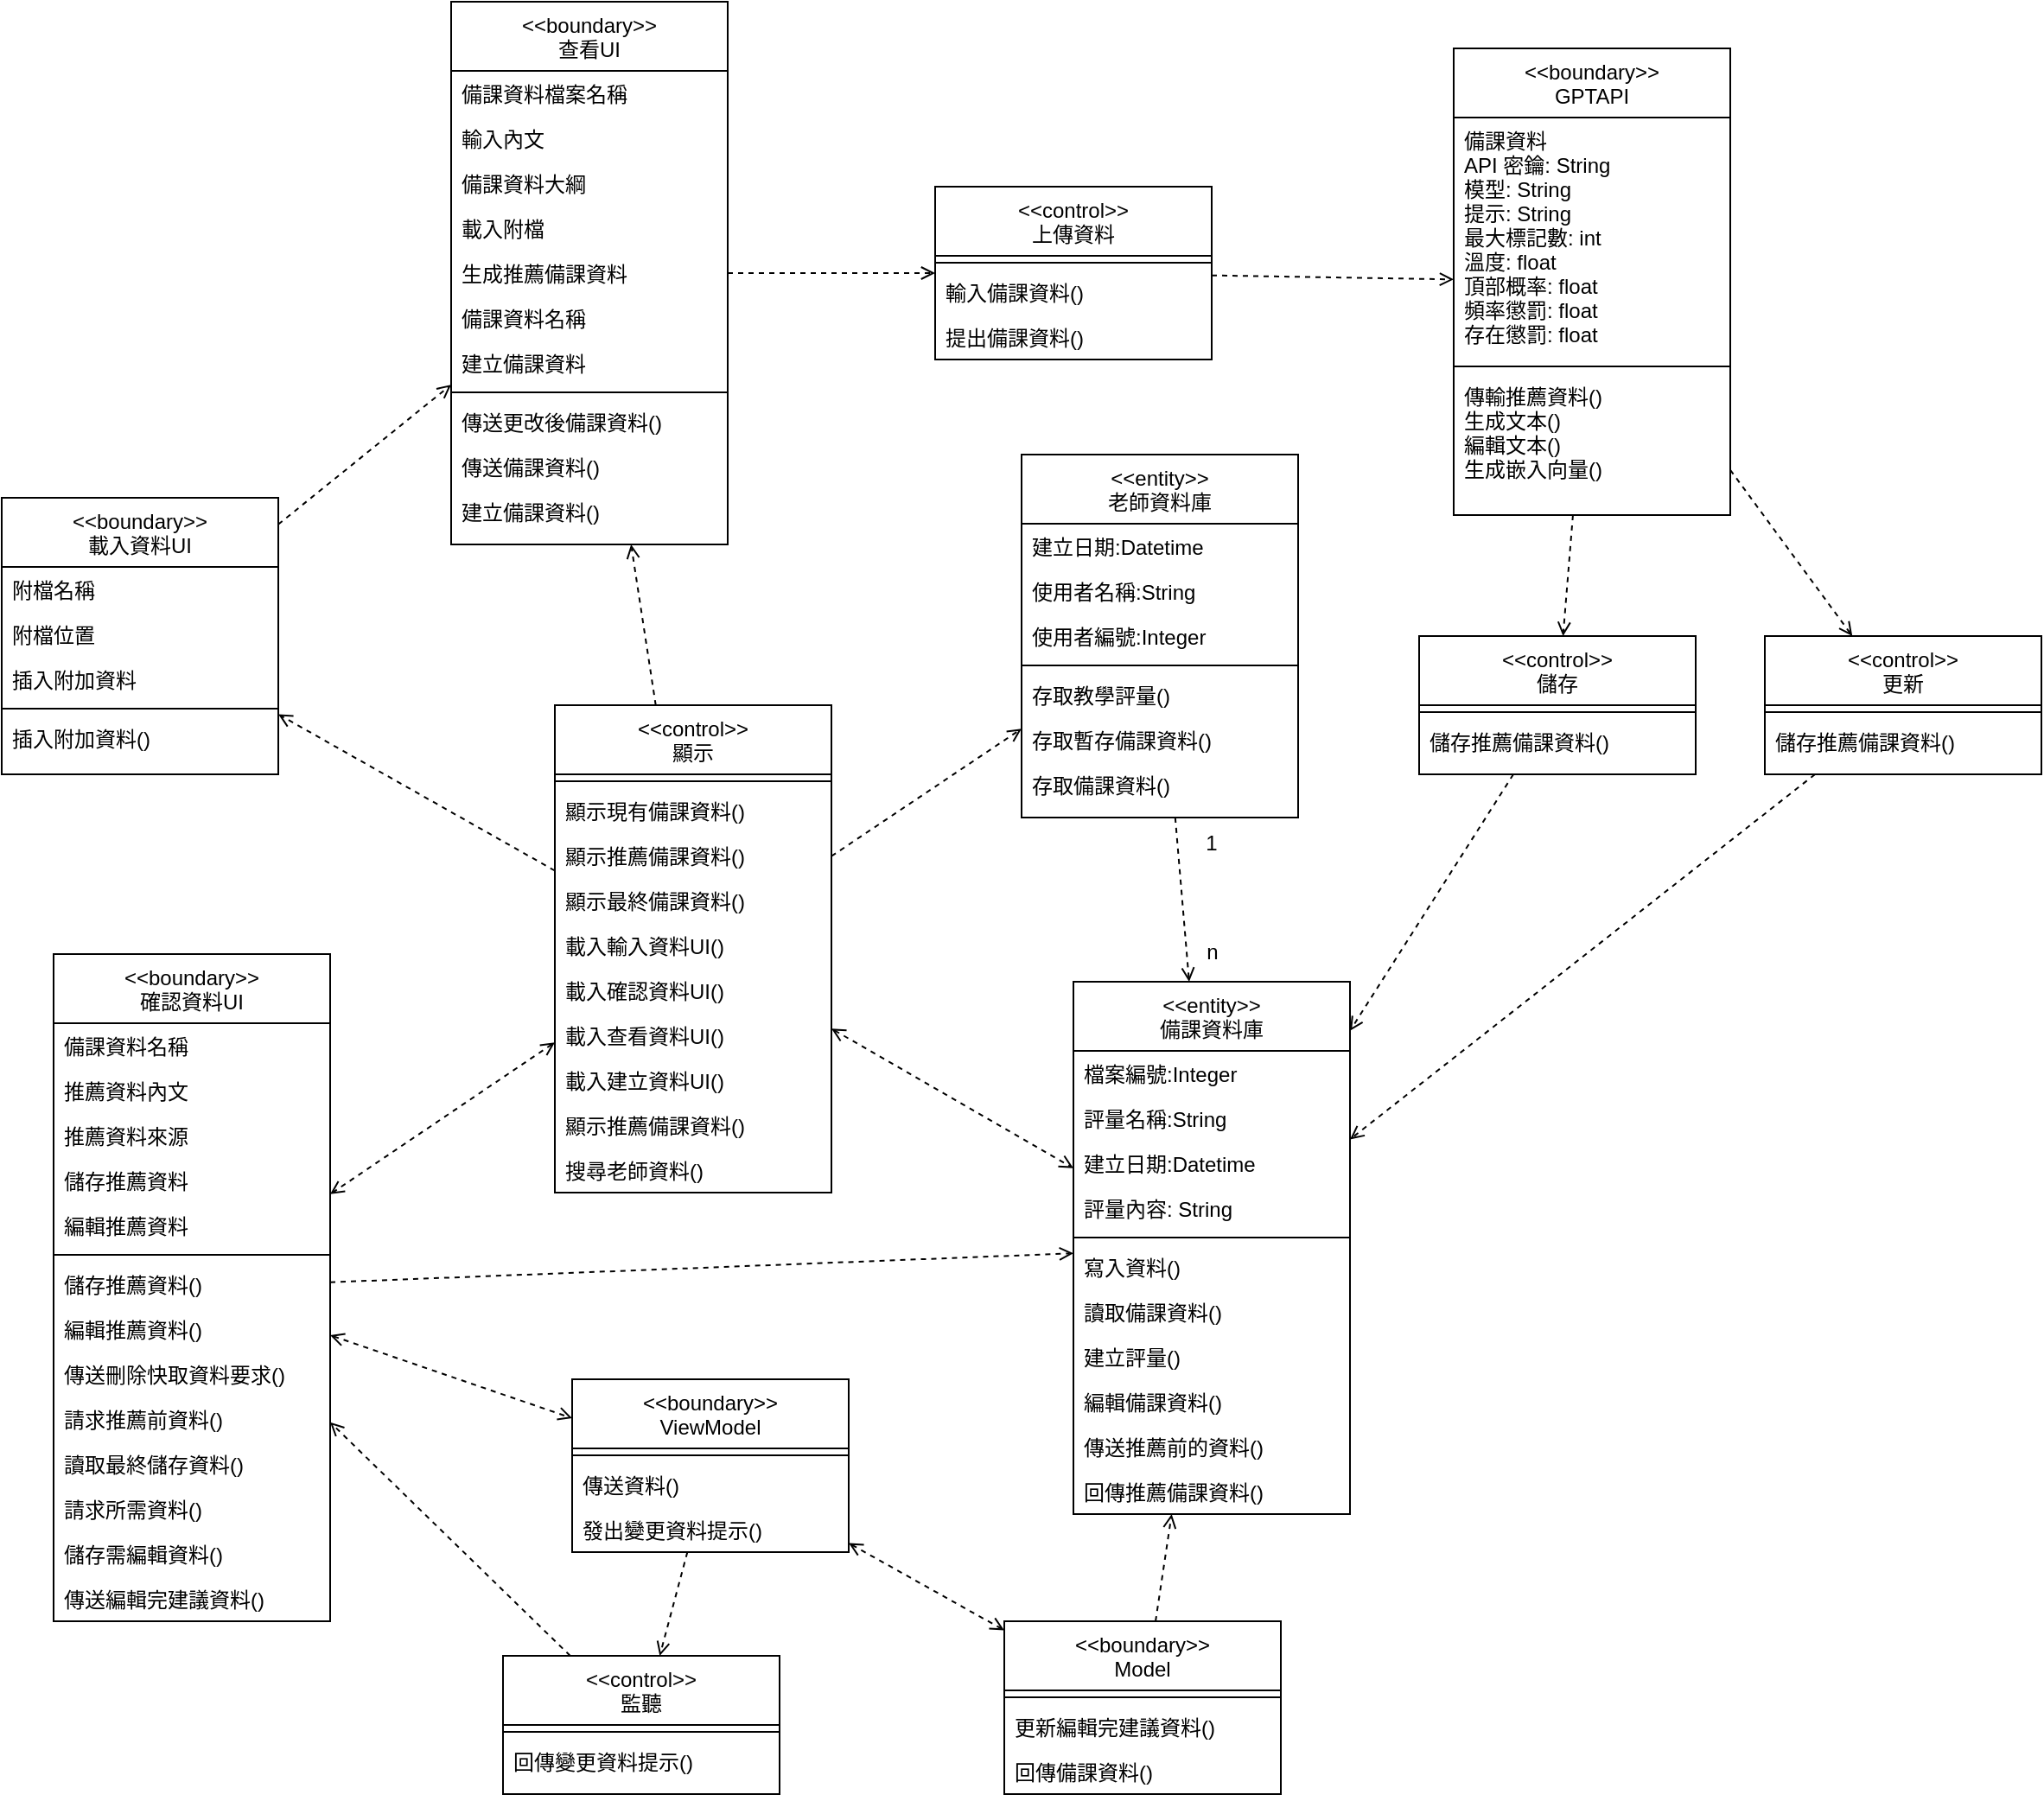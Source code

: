 <mxfile version="26.0.4">
  <diagram id="C5RBs43oDa-KdzZeNtuy" name="Page-1">
    <mxGraphModel dx="662" dy="372" grid="1" gridSize="10" guides="1" tooltips="1" connect="1" arrows="1" fold="1" page="1" pageScale="1" pageWidth="2000" pageHeight="2000" math="0" shadow="0">
      <root>
        <mxCell id="WIyWlLk6GJQsqaUBKTNV-0" />
        <mxCell id="WIyWlLk6GJQsqaUBKTNV-1" parent="WIyWlLk6GJQsqaUBKTNV-0" />
        <mxCell id="171" style="edgeStyle=none;html=1;dashed=1;endArrow=open;endFill=0;" parent="WIyWlLk6GJQsqaUBKTNV-1" source="ybDPWDcmM2NUyqlbh23f-157" target="ybDPWDcmM2NUyqlbh23f-164" edge="1">
          <mxGeometry relative="1" as="geometry" />
        </mxCell>
        <object label="&lt;&lt;boundary&gt;&gt;&#xa;載入資料UI" placeholders="1" id="ybDPWDcmM2NUyqlbh23f-157">
          <mxCell style="swimlane;fontStyle=0;align=center;verticalAlign=top;childLayout=stackLayout;horizontal=1;startSize=40;horizontalStack=0;resizeParent=1;resizeLast=0;collapsible=1;marginBottom=0;rounded=0;shadow=0;strokeWidth=1;" parent="WIyWlLk6GJQsqaUBKTNV-1" vertex="1">
            <mxGeometry x="250" y="430" width="160" height="160" as="geometry">
              <mxRectangle x="1260" y="310" width="160" height="26" as="alternateBounds" />
            </mxGeometry>
          </mxCell>
        </object>
        <mxCell id="ybDPWDcmM2NUyqlbh23f-158" value="附檔名稱" style="text;align=left;verticalAlign=top;spacingLeft=4;spacingRight=4;overflow=hidden;rotatable=0;points=[[0,0.5],[1,0.5]];portConstraint=eastwest;rounded=0;shadow=0;html=0;" parent="ybDPWDcmM2NUyqlbh23f-157" vertex="1">
          <mxGeometry y="40" width="160" height="26" as="geometry" />
        </mxCell>
        <mxCell id="ybDPWDcmM2NUyqlbh23f-159" value="附檔位置" style="text;align=left;verticalAlign=top;spacingLeft=4;spacingRight=4;overflow=hidden;rotatable=0;points=[[0,0.5],[1,0.5]];portConstraint=eastwest;" parent="ybDPWDcmM2NUyqlbh23f-157" vertex="1">
          <mxGeometry y="66" width="160" height="26" as="geometry" />
        </mxCell>
        <mxCell id="ybDPWDcmM2NUyqlbh23f-160" value="插入附加資料" style="text;align=left;verticalAlign=top;spacingLeft=4;spacingRight=4;overflow=hidden;rotatable=0;points=[[0,0.5],[1,0.5]];portConstraint=eastwest;rounded=0;shadow=0;html=0;" parent="ybDPWDcmM2NUyqlbh23f-157" vertex="1">
          <mxGeometry y="92" width="160" height="26" as="geometry" />
        </mxCell>
        <mxCell id="ybDPWDcmM2NUyqlbh23f-162" value="" style="line;html=1;strokeWidth=1;align=left;verticalAlign=middle;spacingTop=-1;spacingLeft=3;spacingRight=3;rotatable=0;labelPosition=right;points=[];portConstraint=eastwest;" parent="ybDPWDcmM2NUyqlbh23f-157" vertex="1">
          <mxGeometry y="118" width="160" height="8" as="geometry" />
        </mxCell>
        <mxCell id="ybDPWDcmM2NUyqlbh23f-163" value="插入附加資料()" style="text;align=left;verticalAlign=top;spacingLeft=4;spacingRight=4;overflow=hidden;rotatable=0;points=[[0,0.5],[1,0.5]];portConstraint=eastwest;" parent="ybDPWDcmM2NUyqlbh23f-157" vertex="1">
          <mxGeometry y="126" width="160" height="26" as="geometry" />
        </mxCell>
        <mxCell id="172" style="edgeStyle=none;html=1;dashed=1;endArrow=open;endFill=0;startArrow=none;startFill=0;" parent="WIyWlLk6GJQsqaUBKTNV-1" source="ybDPWDcmM2NUyqlbh23f-164" target="ybDPWDcmM2NUyqlbh23f-192" edge="1">
          <mxGeometry relative="1" as="geometry" />
        </mxCell>
        <object label="&lt;&lt;boundary&gt;&gt;&#xa;查看UI" placeholders="1" id="ybDPWDcmM2NUyqlbh23f-164">
          <mxCell style="swimlane;fontStyle=0;align=center;verticalAlign=top;childLayout=stackLayout;horizontal=1;startSize=40;horizontalStack=0;resizeParent=1;resizeLast=0;collapsible=1;marginBottom=0;rounded=0;shadow=0;strokeWidth=1;" parent="WIyWlLk6GJQsqaUBKTNV-1" vertex="1">
            <mxGeometry x="510" y="143" width="160" height="314" as="geometry">
              <mxRectangle x="1260" y="310" width="160" height="26" as="alternateBounds" />
            </mxGeometry>
          </mxCell>
        </object>
        <mxCell id="ybDPWDcmM2NUyqlbh23f-165" value="備課資料檔案名稱" style="text;align=left;verticalAlign=top;spacingLeft=4;spacingRight=4;overflow=hidden;rotatable=0;points=[[0,0.5],[1,0.5]];portConstraint=eastwest;rounded=0;shadow=0;html=0;" parent="ybDPWDcmM2NUyqlbh23f-164" vertex="1">
          <mxGeometry y="40" width="160" height="26" as="geometry" />
        </mxCell>
        <mxCell id="ybDPWDcmM2NUyqlbh23f-166" value="輸入內文" style="text;align=left;verticalAlign=top;spacingLeft=4;spacingRight=4;overflow=hidden;rotatable=0;points=[[0,0.5],[1,0.5]];portConstraint=eastwest;" parent="ybDPWDcmM2NUyqlbh23f-164" vertex="1">
          <mxGeometry y="66" width="160" height="26" as="geometry" />
        </mxCell>
        <mxCell id="ybDPWDcmM2NUyqlbh23f-145" value="備課資料大綱 " style="text;align=left;verticalAlign=top;spacingLeft=4;spacingRight=4;overflow=hidden;rotatable=0;points=[[0,0.5],[1,0.5]];portConstraint=eastwest;" parent="ybDPWDcmM2NUyqlbh23f-164" vertex="1">
          <mxGeometry y="92" width="160" height="26" as="geometry" />
        </mxCell>
        <mxCell id="ybDPWDcmM2NUyqlbh23f-167" value="載入附檔" style="text;align=left;verticalAlign=top;spacingLeft=4;spacingRight=4;overflow=hidden;rotatable=0;points=[[0,0.5],[1,0.5]];portConstraint=eastwest;rounded=0;shadow=0;html=0;" parent="ybDPWDcmM2NUyqlbh23f-164" vertex="1">
          <mxGeometry y="118" width="160" height="26" as="geometry" />
        </mxCell>
        <mxCell id="ybDPWDcmM2NUyqlbh23f-168" value="生成推薦備課資料" style="text;align=left;verticalAlign=top;spacingLeft=4;spacingRight=4;overflow=hidden;rotatable=0;points=[[0,0.5],[1,0.5]];portConstraint=eastwest;rounded=0;shadow=0;html=0;" parent="ybDPWDcmM2NUyqlbh23f-164" vertex="1">
          <mxGeometry y="144" width="160" height="26" as="geometry" />
        </mxCell>
        <mxCell id="ybDPWDcmM2NUyqlbh23f-144" value="備課資料名稱" style="text;align=left;verticalAlign=top;spacingLeft=4;spacingRight=4;overflow=hidden;rotatable=1;points=[[0,0.5],[1,0.5]];portConstraint=eastwest;rounded=0;shadow=0;html=0;movable=1;resizable=1;deletable=1;editable=1;locked=0;connectable=1;" parent="ybDPWDcmM2NUyqlbh23f-164" vertex="1">
          <mxGeometry y="170" width="160" height="26" as="geometry" />
        </mxCell>
        <mxCell id="ybDPWDcmM2NUyqlbh23f-146" value="建立備課資料" style="text;align=left;verticalAlign=top;spacingLeft=4;spacingRight=4;overflow=hidden;rotatable=0;points=[[0,0.5],[1,0.5]];portConstraint=eastwest;rounded=0;shadow=0;html=0;" parent="ybDPWDcmM2NUyqlbh23f-164" vertex="1">
          <mxGeometry y="196" width="160" height="26" as="geometry" />
        </mxCell>
        <mxCell id="ybDPWDcmM2NUyqlbh23f-169" value="" style="line;html=1;strokeWidth=1;align=left;verticalAlign=middle;spacingTop=-1;spacingLeft=3;spacingRight=3;rotatable=0;labelPosition=right;points=[];portConstraint=eastwest;" parent="ybDPWDcmM2NUyqlbh23f-164" vertex="1">
          <mxGeometry y="222" width="160" height="8" as="geometry" />
        </mxCell>
        <mxCell id="175" value="傳送更改後備課資料()" style="text;align=left;verticalAlign=top;spacingLeft=4;spacingRight=4;overflow=hidden;rotatable=0;points=[[0,0.5],[1,0.5]];portConstraint=eastwest;" parent="ybDPWDcmM2NUyqlbh23f-164" vertex="1">
          <mxGeometry y="230" width="160" height="26" as="geometry" />
        </mxCell>
        <mxCell id="ybDPWDcmM2NUyqlbh23f-170" value="傳送備課資料()" style="text;align=left;verticalAlign=top;spacingLeft=4;spacingRight=4;overflow=hidden;rotatable=0;points=[[0,0.5],[1,0.5]];portConstraint=eastwest;" parent="ybDPWDcmM2NUyqlbh23f-164" vertex="1">
          <mxGeometry y="256" width="160" height="26" as="geometry" />
        </mxCell>
        <mxCell id="ybDPWDcmM2NUyqlbh23f-149" value="建立備課資料()" style="text;align=left;verticalAlign=top;spacingLeft=4;spacingRight=4;overflow=hidden;rotatable=0;points=[[0,0.5],[1,0.5]];portConstraint=eastwest;" parent="ybDPWDcmM2NUyqlbh23f-164" vertex="1">
          <mxGeometry y="282" width="160" height="26" as="geometry" />
        </mxCell>
        <mxCell id="182" style="edgeStyle=none;html=1;dashed=1;fontColor=#FFFFFF;endArrow=open;endFill=0;" parent="WIyWlLk6GJQsqaUBKTNV-1" source="ybDPWDcmM2NUyqlbh23f-171" target="ybDPWDcmM2NUyqlbh23f-213" edge="1">
          <mxGeometry relative="1" as="geometry" />
        </mxCell>
        <mxCell id="216" style="edgeStyle=none;html=1;dashed=1;startArrow=open;startFill=0;endArrow=open;endFill=0;" parent="WIyWlLk6GJQsqaUBKTNV-1" source="ybDPWDcmM2NUyqlbh23f-171" target="187" edge="1">
          <mxGeometry relative="1" as="geometry" />
        </mxCell>
        <object label="&lt;&lt;boundary&gt;&gt;&#xa;確認資料UI" placeholders="1" id="ybDPWDcmM2NUyqlbh23f-171">
          <mxCell style="swimlane;fontStyle=0;align=center;verticalAlign=top;childLayout=stackLayout;horizontal=1;startSize=40;horizontalStack=0;resizeParent=1;resizeLast=0;collapsible=1;marginBottom=0;rounded=0;shadow=0;strokeWidth=1;" parent="WIyWlLk6GJQsqaUBKTNV-1" vertex="1">
            <mxGeometry x="280" y="694" width="160" height="386" as="geometry">
              <mxRectangle x="1260" y="310" width="160" height="26" as="alternateBounds" />
            </mxGeometry>
          </mxCell>
        </object>
        <mxCell id="ybDPWDcmM2NUyqlbh23f-172" value="備課資料名稱" style="text;align=left;verticalAlign=top;spacingLeft=4;spacingRight=4;overflow=hidden;rotatable=0;points=[[0,0.5],[1,0.5]];portConstraint=eastwest;rounded=0;shadow=0;html=0;" parent="ybDPWDcmM2NUyqlbh23f-171" vertex="1">
          <mxGeometry y="40" width="160" height="26" as="geometry" />
        </mxCell>
        <mxCell id="ybDPWDcmM2NUyqlbh23f-173" value="推薦資料內文" style="text;align=left;verticalAlign=top;spacingLeft=4;spacingRight=4;overflow=hidden;rotatable=0;points=[[0,0.5],[1,0.5]];portConstraint=eastwest;" parent="ybDPWDcmM2NUyqlbh23f-171" vertex="1">
          <mxGeometry y="66" width="160" height="26" as="geometry" />
        </mxCell>
        <mxCell id="ybDPWDcmM2NUyqlbh23f-174" value="推薦資料來源" style="text;align=left;verticalAlign=top;spacingLeft=4;spacingRight=4;overflow=hidden;rotatable=0;points=[[0,0.5],[1,0.5]];portConstraint=eastwest;rounded=0;shadow=0;html=0;" parent="ybDPWDcmM2NUyqlbh23f-171" vertex="1">
          <mxGeometry y="92" width="160" height="26" as="geometry" />
        </mxCell>
        <mxCell id="ybDPWDcmM2NUyqlbh23f-175" value="儲存推薦資料" style="text;align=left;verticalAlign=top;spacingLeft=4;spacingRight=4;overflow=hidden;rotatable=0;points=[[0,0.5],[1,0.5]];portConstraint=eastwest;rounded=0;shadow=0;html=0;" parent="ybDPWDcmM2NUyqlbh23f-171" vertex="1">
          <mxGeometry y="118" width="160" height="26" as="geometry" />
        </mxCell>
        <mxCell id="ybDPWDcmM2NUyqlbh23f-224" value="編輯推薦資料" style="text;align=left;verticalAlign=top;spacingLeft=4;spacingRight=4;overflow=hidden;rotatable=0;points=[[0,0.5],[1,0.5]];portConstraint=eastwest;rounded=0;shadow=0;html=0;" parent="ybDPWDcmM2NUyqlbh23f-171" vertex="1">
          <mxGeometry y="144" width="160" height="26" as="geometry" />
        </mxCell>
        <mxCell id="ybDPWDcmM2NUyqlbh23f-176" value="" style="line;html=1;strokeWidth=1;align=left;verticalAlign=middle;spacingTop=-1;spacingLeft=3;spacingRight=3;rotatable=0;labelPosition=right;points=[];portConstraint=eastwest;" parent="ybDPWDcmM2NUyqlbh23f-171" vertex="1">
          <mxGeometry y="170" width="160" height="8" as="geometry" />
        </mxCell>
        <mxCell id="ybDPWDcmM2NUyqlbh23f-177" value="儲存推薦資料()" style="text;align=left;verticalAlign=top;spacingLeft=4;spacingRight=4;overflow=hidden;rotatable=0;points=[[0,0.5],[1,0.5]];portConstraint=eastwest;" parent="ybDPWDcmM2NUyqlbh23f-171" vertex="1">
          <mxGeometry y="178" width="160" height="26" as="geometry" />
        </mxCell>
        <mxCell id="180" value="編輯推薦資料()" style="text;align=left;verticalAlign=top;spacingLeft=4;spacingRight=4;overflow=hidden;rotatable=0;points=[[0,0.5],[1,0.5]];portConstraint=eastwest;" parent="ybDPWDcmM2NUyqlbh23f-171" vertex="1">
          <mxGeometry y="204" width="160" height="26" as="geometry" />
        </mxCell>
        <mxCell id="179" value="傳送刪除快取資料要求()" style="text;align=left;verticalAlign=top;spacingLeft=4;spacingRight=4;overflow=hidden;rotatable=0;points=[[0,0.5],[1,0.5]];portConstraint=eastwest;" parent="ybDPWDcmM2NUyqlbh23f-171" vertex="1">
          <mxGeometry y="230" width="160" height="26" as="geometry" />
        </mxCell>
        <mxCell id="183" value="請求推薦前資料()" style="text;align=left;verticalAlign=top;spacingLeft=4;spacingRight=4;overflow=hidden;rotatable=0;points=[[0,0.5],[1,0.5]];portConstraint=eastwest;" parent="ybDPWDcmM2NUyqlbh23f-171" vertex="1">
          <mxGeometry y="256" width="160" height="26" as="geometry" />
        </mxCell>
        <mxCell id="186" value="讀取最終儲存資料()" style="text;align=left;verticalAlign=top;spacingLeft=4;spacingRight=4;overflow=hidden;rotatable=0;points=[[0,0.5],[1,0.5]];portConstraint=eastwest;" parent="ybDPWDcmM2NUyqlbh23f-171" vertex="1">
          <mxGeometry y="282" width="160" height="26" as="geometry" />
        </mxCell>
        <mxCell id="192" value="請求所需資料()" style="text;align=left;verticalAlign=top;spacingLeft=4;spacingRight=4;overflow=hidden;rotatable=0;points=[[0,0.5],[1,0.5]];portConstraint=eastwest;" parent="ybDPWDcmM2NUyqlbh23f-171" vertex="1">
          <mxGeometry y="308" width="160" height="26" as="geometry" />
        </mxCell>
        <mxCell id="240" value="儲存需編輯資料()" style="text;align=left;verticalAlign=top;spacingLeft=4;spacingRight=4;overflow=hidden;rotatable=0;points=[[0,0.5],[1,0.5]];portConstraint=eastwest;" parent="ybDPWDcmM2NUyqlbh23f-171" vertex="1">
          <mxGeometry y="334" width="160" height="26" as="geometry" />
        </mxCell>
        <mxCell id="244" value="傳送編輯完建議資料()" style="text;align=left;verticalAlign=top;spacingLeft=4;spacingRight=4;overflow=hidden;rotatable=0;points=[[0,0.5],[1,0.5]];portConstraint=eastwest;" parent="ybDPWDcmM2NUyqlbh23f-171" vertex="1">
          <mxGeometry y="360" width="160" height="26" as="geometry" />
        </mxCell>
        <mxCell id="231" style="edgeStyle=none;html=1;dashed=1;startArrow=none;startFill=0;endArrow=open;endFill=0;" parent="WIyWlLk6GJQsqaUBKTNV-1" source="ybDPWDcmM2NUyqlbh23f-192" target="221" edge="1">
          <mxGeometry relative="1" as="geometry" />
        </mxCell>
        <object label="&lt;&lt;control&gt;&gt;&#xa;上傳資料" placeholders="1" id="ybDPWDcmM2NUyqlbh23f-192">
          <mxCell style="swimlane;fontStyle=0;align=center;verticalAlign=top;childLayout=stackLayout;horizontal=1;startSize=40;horizontalStack=0;resizeParent=1;resizeLast=0;collapsible=1;marginBottom=0;rounded=0;shadow=0;strokeWidth=1;" parent="WIyWlLk6GJQsqaUBKTNV-1" vertex="1">
            <mxGeometry x="790" y="250" width="160" height="100" as="geometry">
              <mxRectangle x="1260" y="310" width="160" height="26" as="alternateBounds" />
            </mxGeometry>
          </mxCell>
        </object>
        <mxCell id="ybDPWDcmM2NUyqlbh23f-197" value="" style="line;html=1;strokeWidth=1;align=left;verticalAlign=middle;spacingTop=-1;spacingLeft=3;spacingRight=3;rotatable=0;labelPosition=right;points=[];portConstraint=eastwest;" parent="ybDPWDcmM2NUyqlbh23f-192" vertex="1">
          <mxGeometry y="40" width="160" height="8" as="geometry" />
        </mxCell>
        <mxCell id="ybDPWDcmM2NUyqlbh23f-198" value="輸入備課資料()" style="text;align=left;verticalAlign=top;spacingLeft=4;spacingRight=4;overflow=hidden;rotatable=0;points=[[0,0.5],[1,0.5]];portConstraint=eastwest;" parent="ybDPWDcmM2NUyqlbh23f-192" vertex="1">
          <mxGeometry y="48" width="160" height="26" as="geometry" />
        </mxCell>
        <mxCell id="230" value="提出備課資料()" style="text;align=left;verticalAlign=top;spacingLeft=4;spacingRight=4;overflow=hidden;rotatable=0;points=[[0,0.5],[1,0.5]];portConstraint=eastwest;" parent="ybDPWDcmM2NUyqlbh23f-192" vertex="1">
          <mxGeometry y="74" width="160" height="26" as="geometry" />
        </mxCell>
        <mxCell id="158" style="edgeStyle=none;html=1;endArrow=open;endFill=0;dashed=1;startArrow=open;startFill=0;" parent="WIyWlLk6GJQsqaUBKTNV-1" source="ybDPWDcmM2NUyqlbh23f-199" target="ybDPWDcmM2NUyqlbh23f-213" edge="1">
          <mxGeometry relative="1" as="geometry" />
        </mxCell>
        <mxCell id="159" style="edgeStyle=none;html=1;dashed=1;endArrow=open;endFill=0;startArrow=open;startFill=0;" parent="WIyWlLk6GJQsqaUBKTNV-1" source="ybDPWDcmM2NUyqlbh23f-199" target="ybDPWDcmM2NUyqlbh23f-171" edge="1">
          <mxGeometry relative="1" as="geometry" />
        </mxCell>
        <mxCell id="162" style="edgeStyle=none;html=1;dashed=1;endArrow=open;endFill=0;" parent="WIyWlLk6GJQsqaUBKTNV-1" source="ybDPWDcmM2NUyqlbh23f-199" target="ybDPWDcmM2NUyqlbh23f-164" edge="1">
          <mxGeometry relative="1" as="geometry" />
        </mxCell>
        <mxCell id="163" style="edgeStyle=none;html=1;dashed=1;endArrow=open;endFill=0;" parent="WIyWlLk6GJQsqaUBKTNV-1" source="ybDPWDcmM2NUyqlbh23f-199" target="ybDPWDcmM2NUyqlbh23f-157" edge="1">
          <mxGeometry relative="1" as="geometry" />
        </mxCell>
        <mxCell id="219" style="edgeStyle=none;html=1;dashed=1;endArrow=open;endFill=0;" parent="WIyWlLk6GJQsqaUBKTNV-1" source="ybDPWDcmM2NUyqlbh23f-199" target="193" edge="1">
          <mxGeometry relative="1" as="geometry" />
        </mxCell>
        <object label="&lt;&lt;control&gt;&gt;&#xa;顯示" placeholders="1" id="ybDPWDcmM2NUyqlbh23f-199">
          <mxCell style="swimlane;fontStyle=0;align=center;verticalAlign=top;childLayout=stackLayout;horizontal=1;startSize=40;horizontalStack=0;resizeParent=1;resizeLast=0;collapsible=1;marginBottom=0;rounded=0;shadow=0;strokeWidth=1;" parent="WIyWlLk6GJQsqaUBKTNV-1" vertex="1">
            <mxGeometry x="570" y="550" width="160" height="282" as="geometry">
              <mxRectangle x="1260" y="310" width="160" height="26" as="alternateBounds" />
            </mxGeometry>
          </mxCell>
        </object>
        <mxCell id="ybDPWDcmM2NUyqlbh23f-204" value="" style="line;html=1;strokeWidth=1;align=left;verticalAlign=middle;spacingTop=-1;spacingLeft=3;spacingRight=3;rotatable=0;labelPosition=right;points=[];portConstraint=eastwest;" parent="ybDPWDcmM2NUyqlbh23f-199" vertex="1">
          <mxGeometry y="40" width="160" height="8" as="geometry" />
        </mxCell>
        <mxCell id="ybDPWDcmM2NUyqlbh23f-205" value="顯示現有備課資料()" style="text;align=left;verticalAlign=top;spacingLeft=4;spacingRight=4;overflow=hidden;rotatable=0;points=[[0,0.5],[1,0.5]];portConstraint=eastwest;" parent="ybDPWDcmM2NUyqlbh23f-199" vertex="1">
          <mxGeometry y="48" width="160" height="26" as="geometry" />
        </mxCell>
        <mxCell id="150" value="顯示推薦備課資料()" style="text;align=left;verticalAlign=top;spacingLeft=4;spacingRight=4;overflow=hidden;rotatable=0;points=[[0,0.5],[1,0.5]];portConstraint=eastwest;" parent="ybDPWDcmM2NUyqlbh23f-199" vertex="1">
          <mxGeometry y="74" width="160" height="26" as="geometry" />
        </mxCell>
        <mxCell id="151" value="顯示最終備課資料()" style="text;align=left;verticalAlign=top;spacingLeft=4;spacingRight=4;overflow=hidden;rotatable=0;points=[[0,0.5],[1,0.5]];portConstraint=eastwest;" parent="ybDPWDcmM2NUyqlbh23f-199" vertex="1">
          <mxGeometry y="100" width="160" height="26" as="geometry" />
        </mxCell>
        <mxCell id="164" value="載入輸入資料UI()" style="text;align=left;verticalAlign=top;spacingLeft=4;spacingRight=4;overflow=hidden;rotatable=0;points=[[0,0.5],[1,0.5]];portConstraint=eastwest;" parent="ybDPWDcmM2NUyqlbh23f-199" vertex="1">
          <mxGeometry y="126" width="160" height="26" as="geometry" />
        </mxCell>
        <mxCell id="166" value="載入確認資料UI()" style="text;align=left;verticalAlign=top;spacingLeft=4;spacingRight=4;overflow=hidden;rotatable=0;points=[[0,0.5],[1,0.5]];portConstraint=eastwest;" parent="ybDPWDcmM2NUyqlbh23f-199" vertex="1">
          <mxGeometry y="152" width="160" height="26" as="geometry" />
        </mxCell>
        <mxCell id="167" value="載入查看資料UI()" style="text;align=left;verticalAlign=top;spacingLeft=4;spacingRight=4;overflow=hidden;rotatable=0;points=[[0,0.5],[1,0.5]];portConstraint=eastwest;" parent="ybDPWDcmM2NUyqlbh23f-199" vertex="1">
          <mxGeometry y="178" width="160" height="26" as="geometry" />
        </mxCell>
        <mxCell id="169" value="載入建立資料UI()" style="text;align=left;verticalAlign=top;spacingLeft=4;spacingRight=4;overflow=hidden;rotatable=0;points=[[0,0.5],[1,0.5]];portConstraint=eastwest;" parent="ybDPWDcmM2NUyqlbh23f-199" vertex="1">
          <mxGeometry y="204" width="160" height="26" as="geometry" />
        </mxCell>
        <mxCell id="173" value="顯示推薦備課資料()" style="text;align=left;verticalAlign=top;spacingLeft=4;spacingRight=4;overflow=hidden;rotatable=0;points=[[0,0.5],[1,0.5]];portConstraint=eastwest;" parent="ybDPWDcmM2NUyqlbh23f-199" vertex="1">
          <mxGeometry y="230" width="160" height="26" as="geometry" />
        </mxCell>
        <mxCell id="220" value="搜尋老師資料()" style="text;align=left;verticalAlign=top;spacingLeft=4;spacingRight=4;overflow=hidden;rotatable=0;points=[[0,0.5],[1,0.5]];portConstraint=eastwest;" parent="ybDPWDcmM2NUyqlbh23f-199" vertex="1">
          <mxGeometry y="256" width="160" height="26" as="geometry" />
        </mxCell>
        <object label="&lt;&lt;entity&gt;&gt;&#xa;備課資料庫" placeholders="1" id="ybDPWDcmM2NUyqlbh23f-213">
          <mxCell style="swimlane;fontStyle=0;align=center;verticalAlign=top;childLayout=stackLayout;horizontal=1;startSize=40;horizontalStack=0;resizeParent=1;resizeLast=0;collapsible=1;marginBottom=0;rounded=0;shadow=0;strokeWidth=1;" parent="WIyWlLk6GJQsqaUBKTNV-1" vertex="1">
            <mxGeometry x="870" y="710" width="160" height="308" as="geometry">
              <mxRectangle x="1260" y="310" width="160" height="26" as="alternateBounds" />
            </mxGeometry>
          </mxCell>
        </object>
        <mxCell id="ybDPWDcmM2NUyqlbh23f-214" value="檔案編號:Integer" style="text;align=left;verticalAlign=top;spacingLeft=4;spacingRight=4;overflow=hidden;rotatable=0;points=[[0,0.5],[1,0.5]];portConstraint=eastwest;rounded=0;shadow=0;html=0;" parent="ybDPWDcmM2NUyqlbh23f-213" vertex="1">
          <mxGeometry y="40" width="160" height="26" as="geometry" />
        </mxCell>
        <mxCell id="ybDPWDcmM2NUyqlbh23f-215" value="評量名稱:String" style="text;align=left;verticalAlign=top;spacingLeft=4;spacingRight=4;overflow=hidden;rotatable=0;points=[[0,0.5],[1,0.5]];portConstraint=eastwest;" parent="ybDPWDcmM2NUyqlbh23f-213" vertex="1">
          <mxGeometry y="66" width="160" height="26" as="geometry" />
        </mxCell>
        <mxCell id="ybDPWDcmM2NUyqlbh23f-216" value="建立日期:Datetime" style="text;align=left;verticalAlign=top;spacingLeft=4;spacingRight=4;overflow=hidden;rotatable=0;points=[[0,0.5],[1,0.5]];portConstraint=eastwest;rounded=0;shadow=0;html=0;" parent="ybDPWDcmM2NUyqlbh23f-213" vertex="1">
          <mxGeometry y="92" width="160" height="26" as="geometry" />
        </mxCell>
        <mxCell id="ybDPWDcmM2NUyqlbh23f-217" value="評量內容: String" style="text;align=left;verticalAlign=top;spacingLeft=4;spacingRight=4;overflow=hidden;rotatable=0;points=[[0,0.5],[1,0.5]];portConstraint=eastwest;rounded=0;shadow=0;html=0;" parent="ybDPWDcmM2NUyqlbh23f-213" vertex="1">
          <mxGeometry y="118" width="160" height="26" as="geometry" />
        </mxCell>
        <mxCell id="ybDPWDcmM2NUyqlbh23f-218" value="" style="line;html=1;strokeWidth=1;align=left;verticalAlign=middle;spacingTop=-1;spacingLeft=3;spacingRight=3;rotatable=0;labelPosition=right;points=[];portConstraint=eastwest;" parent="ybDPWDcmM2NUyqlbh23f-213" vertex="1">
          <mxGeometry y="144" width="160" height="8" as="geometry" />
        </mxCell>
        <mxCell id="152" value="寫入資料()" style="text;align=left;verticalAlign=top;spacingLeft=4;spacingRight=4;overflow=hidden;rotatable=0;points=[[0,0.5],[1,0.5]];portConstraint=eastwest;" parent="ybDPWDcmM2NUyqlbh23f-213" vertex="1">
          <mxGeometry y="152" width="160" height="26" as="geometry" />
        </mxCell>
        <mxCell id="153" value="讀取備課資料()" style="text;align=left;verticalAlign=top;spacingLeft=4;spacingRight=4;overflow=hidden;rotatable=0;points=[[0,0.5],[1,0.5]];portConstraint=eastwest;" parent="ybDPWDcmM2NUyqlbh23f-213" vertex="1">
          <mxGeometry y="178" width="160" height="26" as="geometry" />
        </mxCell>
        <mxCell id="154" value="建立評量()" style="text;align=left;verticalAlign=top;spacingLeft=4;spacingRight=4;overflow=hidden;rotatable=0;points=[[0,0.5],[1,0.5]];portConstraint=eastwest;" parent="ybDPWDcmM2NUyqlbh23f-213" vertex="1">
          <mxGeometry y="204" width="160" height="26" as="geometry" />
        </mxCell>
        <mxCell id="155" value="編輯備課資料()" style="text;align=left;verticalAlign=top;spacingLeft=4;spacingRight=4;overflow=hidden;rotatable=0;points=[[0,0.5],[1,0.5]];portConstraint=eastwest;" parent="ybDPWDcmM2NUyqlbh23f-213" vertex="1">
          <mxGeometry y="230" width="160" height="26" as="geometry" />
        </mxCell>
        <mxCell id="174" value="傳送推薦前的資料()" style="text;align=left;verticalAlign=top;spacingLeft=4;spacingRight=4;overflow=hidden;rotatable=0;points=[[0,0.5],[1,0.5]];portConstraint=eastwest;" parent="ybDPWDcmM2NUyqlbh23f-213" vertex="1">
          <mxGeometry y="256" width="160" height="26" as="geometry" />
        </mxCell>
        <mxCell id="239" value="回傳推薦備課資料()" style="text;align=left;verticalAlign=top;spacingLeft=4;spacingRight=4;overflow=hidden;rotatable=0;points=[[0,0.5],[1,0.5]];portConstraint=eastwest;" parent="ybDPWDcmM2NUyqlbh23f-213" vertex="1">
          <mxGeometry y="282" width="160" height="26" as="geometry" />
        </mxCell>
        <mxCell id="246" style="edgeStyle=none;html=1;dashed=1;startArrow=open;startFill=0;endArrow=open;endFill=0;" parent="WIyWlLk6GJQsqaUBKTNV-1" source="187" target="241" edge="1">
          <mxGeometry relative="1" as="geometry" />
        </mxCell>
        <mxCell id="254" style="edgeStyle=none;html=1;dashed=1;startArrow=none;startFill=0;endArrow=open;endFill=0;" parent="WIyWlLk6GJQsqaUBKTNV-1" source="187" target="249" edge="1">
          <mxGeometry relative="1" as="geometry" />
        </mxCell>
        <object label="&lt;&lt;boundary&gt;&gt;&#xa;ViewModel" placeholders="1" id="187">
          <mxCell style="swimlane;fontStyle=0;align=center;verticalAlign=top;childLayout=stackLayout;horizontal=1;startSize=40;horizontalStack=0;resizeParent=1;resizeLast=0;collapsible=1;marginBottom=0;rounded=0;shadow=0;strokeWidth=1;" parent="WIyWlLk6GJQsqaUBKTNV-1" vertex="1">
            <mxGeometry x="580" y="940" width="160" height="100" as="geometry">
              <mxRectangle x="1260" y="310" width="160" height="26" as="alternateBounds" />
            </mxGeometry>
          </mxCell>
        </object>
        <mxCell id="191" value="" style="line;html=1;strokeWidth=1;align=left;verticalAlign=middle;spacingTop=-1;spacingLeft=3;spacingRight=3;rotatable=0;labelPosition=right;points=[];portConstraint=eastwest;" parent="187" vertex="1">
          <mxGeometry y="40" width="160" height="8" as="geometry" />
        </mxCell>
        <mxCell id="218" value="傳送資料()" style="text;align=left;verticalAlign=top;spacingLeft=4;spacingRight=4;overflow=hidden;rotatable=0;points=[[0,0.5],[1,0.5]];portConstraint=eastwest;" parent="187" vertex="1">
          <mxGeometry y="48" width="160" height="26" as="geometry" />
        </mxCell>
        <mxCell id="251" value="發出變更資料提示()" style="text;align=left;verticalAlign=top;spacingLeft=4;spacingRight=4;overflow=hidden;rotatable=0;points=[[0,0.5],[1,0.5]];portConstraint=eastwest;" parent="187" vertex="1">
          <mxGeometry y="74" width="160" height="26" as="geometry" />
        </mxCell>
        <mxCell id="217" style="edgeStyle=none;html=1;dashed=1;endArrow=open;endFill=0;" parent="WIyWlLk6GJQsqaUBKTNV-1" source="193" target="ybDPWDcmM2NUyqlbh23f-213" edge="1">
          <mxGeometry relative="1" as="geometry" />
        </mxCell>
        <object label="&lt;&lt;entity&gt;&gt;&#xa;老師資料庫" placeholders="1" id="193">
          <mxCell style="swimlane;fontStyle=0;align=center;verticalAlign=top;childLayout=stackLayout;horizontal=1;startSize=40;horizontalStack=0;resizeParent=1;resizeLast=0;collapsible=1;marginBottom=0;rounded=0;shadow=0;strokeWidth=1;" parent="WIyWlLk6GJQsqaUBKTNV-1" vertex="1">
            <mxGeometry x="840" y="405" width="160" height="210" as="geometry">
              <mxRectangle x="1260" y="310" width="160" height="26" as="alternateBounds" />
            </mxGeometry>
          </mxCell>
        </object>
        <mxCell id="212" value="建立日期:Datetime" style="text;align=left;verticalAlign=top;spacingLeft=4;spacingRight=4;overflow=hidden;rotatable=0;points=[[0,0.5],[1,0.5]];portConstraint=eastwest;rounded=0;shadow=0;html=0;" parent="193" vertex="1">
          <mxGeometry y="40" width="160" height="26" as="geometry" />
        </mxCell>
        <mxCell id="211" value="使用者名稱:String" style="text;align=left;verticalAlign=top;spacingLeft=4;spacingRight=4;overflow=hidden;rotatable=0;points=[[0,0.5],[1,0.5]];portConstraint=eastwest;" parent="193" vertex="1">
          <mxGeometry y="66" width="160" height="26" as="geometry" />
        </mxCell>
        <mxCell id="210" value="使用者編號:Integer" style="text;align=left;verticalAlign=top;spacingLeft=4;spacingRight=4;overflow=hidden;rotatable=0;points=[[0,0.5],[1,0.5]];portConstraint=eastwest;rounded=0;shadow=0;html=0;" parent="193" vertex="1">
          <mxGeometry y="92" width="160" height="26" as="geometry" />
        </mxCell>
        <mxCell id="198" value="" style="line;html=1;strokeWidth=1;align=left;verticalAlign=middle;spacingTop=-1;spacingLeft=3;spacingRight=3;rotatable=0;labelPosition=right;points=[];portConstraint=eastwest;" parent="193" vertex="1">
          <mxGeometry y="118" width="160" height="8" as="geometry" />
        </mxCell>
        <mxCell id="215" value="存取教學評量()" style="text;align=left;verticalAlign=top;spacingLeft=4;spacingRight=4;overflow=hidden;rotatable=0;points=[[0,0.5],[1,0.5]];portConstraint=eastwest;" parent="193" vertex="1">
          <mxGeometry y="126" width="160" height="26" as="geometry" />
        </mxCell>
        <mxCell id="214" value="存取暫存備課資料()" style="text;align=left;verticalAlign=top;spacingLeft=4;spacingRight=4;overflow=hidden;rotatable=0;points=[[0,0.5],[1,0.5]];portConstraint=eastwest;" parent="193" vertex="1">
          <mxGeometry y="152" width="160" height="26" as="geometry" />
        </mxCell>
        <mxCell id="213" value="存取備課資料()" style="text;align=left;verticalAlign=top;spacingLeft=4;spacingRight=4;overflow=hidden;rotatable=0;points=[[0,0.5],[1,0.5]];portConstraint=eastwest;" parent="193" vertex="1">
          <mxGeometry y="178" width="160" height="26" as="geometry" />
        </mxCell>
        <mxCell id="232" style="edgeStyle=none;html=1;dashed=1;startArrow=none;startFill=0;endArrow=open;endFill=0;" parent="WIyWlLk6GJQsqaUBKTNV-1" source="221" target="227" edge="1">
          <mxGeometry relative="1" as="geometry" />
        </mxCell>
        <mxCell id="237" style="edgeStyle=none;html=1;dashed=1;startArrow=none;startFill=0;endArrow=open;endFill=0;" parent="WIyWlLk6GJQsqaUBKTNV-1" source="221" target="234" edge="1">
          <mxGeometry relative="1" as="geometry" />
        </mxCell>
        <object label="&lt;&lt;boundary&gt;&gt;&#xa;GPTAPI" placeholders="1" id="221">
          <mxCell style="swimlane;fontStyle=0;align=center;verticalAlign=top;childLayout=stackLayout;horizontal=1;startSize=40;horizontalStack=0;resizeParent=1;resizeLast=0;collapsible=1;marginBottom=0;rounded=0;shadow=0;strokeWidth=1;" parent="WIyWlLk6GJQsqaUBKTNV-1" vertex="1">
            <mxGeometry x="1090" y="170" width="160" height="270" as="geometry">
              <mxRectangle x="1260" y="310" width="160" height="26" as="alternateBounds" />
            </mxGeometry>
          </mxCell>
        </object>
        <mxCell id="224" value="備課資料&#xa;API 密鑰: String&#xa;模型: String&#xa;提示: String&#xa;最大標記數: int&#xa;溫度: float&#xa;頂部概率: float&#xa;頻率懲罰: float&#xa;存在懲罰: float" style="text;align=left;verticalAlign=top;spacingLeft=4;spacingRight=4;overflow=hidden;rotatable=0;points=[[0,0.5],[1,0.5]];portConstraint=eastwest;rounded=0;shadow=0;html=0;" parent="221" vertex="1">
          <mxGeometry y="40" width="160" height="140" as="geometry" />
        </mxCell>
        <mxCell id="225" value="" style="line;html=1;strokeWidth=1;align=left;verticalAlign=middle;spacingTop=-1;spacingLeft=3;spacingRight=3;rotatable=0;labelPosition=right;points=[];portConstraint=eastwest;" parent="221" vertex="1">
          <mxGeometry y="180" width="160" height="8" as="geometry" />
        </mxCell>
        <mxCell id="226" value="傳輸推薦資料()&#xa;生成文本()&#xa;編輯文本()&#xa;生成嵌入向量()" style="text;align=left;verticalAlign=top;spacingLeft=4;spacingRight=4;overflow=hidden;rotatable=0;points=[[0,0.5],[1,0.5]];portConstraint=eastwest;" parent="221" vertex="1">
          <mxGeometry y="188" width="160" height="82" as="geometry" />
        </mxCell>
        <mxCell id="233" style="edgeStyle=none;html=1;dashed=1;startArrow=none;startFill=0;endArrow=open;endFill=0;" parent="WIyWlLk6GJQsqaUBKTNV-1" source="227" target="ybDPWDcmM2NUyqlbh23f-213" edge="1">
          <mxGeometry relative="1" as="geometry" />
        </mxCell>
        <object label="&lt;&lt;control&gt;&gt;&#xa;儲存" placeholders="1" id="227">
          <mxCell style="swimlane;fontStyle=0;align=center;verticalAlign=top;childLayout=stackLayout;horizontal=1;startSize=40;horizontalStack=0;resizeParent=1;resizeLast=0;collapsible=1;marginBottom=0;rounded=0;shadow=0;strokeWidth=1;" parent="WIyWlLk6GJQsqaUBKTNV-1" vertex="1">
            <mxGeometry x="1070" y="510" width="160" height="80" as="geometry">
              <mxRectangle x="1260" y="310" width="160" height="26" as="alternateBounds" />
            </mxGeometry>
          </mxCell>
        </object>
        <mxCell id="228" value="" style="line;html=1;strokeWidth=1;align=left;verticalAlign=middle;spacingTop=-1;spacingLeft=3;spacingRight=3;rotatable=0;labelPosition=right;points=[];portConstraint=eastwest;" parent="227" vertex="1">
          <mxGeometry y="40" width="160" height="8" as="geometry" />
        </mxCell>
        <mxCell id="229" value="儲存推薦備課資料()" style="text;align=left;verticalAlign=top;spacingLeft=4;spacingRight=4;overflow=hidden;rotatable=0;points=[[0,0.5],[1,0.5]];portConstraint=eastwest;" parent="227" vertex="1">
          <mxGeometry y="48" width="160" height="26" as="geometry" />
        </mxCell>
        <mxCell id="238" style="edgeStyle=none;html=1;dashed=1;startArrow=none;startFill=0;endArrow=open;endFill=0;" parent="WIyWlLk6GJQsqaUBKTNV-1" source="234" target="ybDPWDcmM2NUyqlbh23f-213" edge="1">
          <mxGeometry relative="1" as="geometry" />
        </mxCell>
        <object label="&lt;&lt;control&gt;&gt;&#xa;更新" placeholders="1" id="234">
          <mxCell style="swimlane;fontStyle=0;align=center;verticalAlign=top;childLayout=stackLayout;horizontal=1;startSize=40;horizontalStack=0;resizeParent=1;resizeLast=0;collapsible=1;marginBottom=0;rounded=0;shadow=0;strokeWidth=1;" parent="WIyWlLk6GJQsqaUBKTNV-1" vertex="1">
            <mxGeometry x="1270" y="510" width="160" height="80" as="geometry">
              <mxRectangle x="1260" y="310" width="160" height="26" as="alternateBounds" />
            </mxGeometry>
          </mxCell>
        </object>
        <mxCell id="235" value="" style="line;html=1;strokeWidth=1;align=left;verticalAlign=middle;spacingTop=-1;spacingLeft=3;spacingRight=3;rotatable=0;labelPosition=right;points=[];portConstraint=eastwest;" parent="234" vertex="1">
          <mxGeometry y="40" width="160" height="8" as="geometry" />
        </mxCell>
        <mxCell id="236" value="儲存推薦備課資料()" style="text;align=left;verticalAlign=top;spacingLeft=4;spacingRight=4;overflow=hidden;rotatable=0;points=[[0,0.5],[1,0.5]];portConstraint=eastwest;" parent="234" vertex="1">
          <mxGeometry y="48" width="160" height="26" as="geometry" />
        </mxCell>
        <mxCell id="247" style="edgeStyle=none;html=1;dashed=1;startArrow=none;startFill=0;endArrow=open;endFill=0;" parent="WIyWlLk6GJQsqaUBKTNV-1" source="241" target="ybDPWDcmM2NUyqlbh23f-213" edge="1">
          <mxGeometry relative="1" as="geometry" />
        </mxCell>
        <object label="&lt;&lt;boundary&gt;&gt;&#xa;Model" placeholders="1" id="241">
          <mxCell style="swimlane;fontStyle=0;align=center;verticalAlign=top;childLayout=stackLayout;horizontal=1;startSize=40;horizontalStack=0;resizeParent=1;resizeLast=0;collapsible=1;marginBottom=0;rounded=0;shadow=0;strokeWidth=1;" parent="WIyWlLk6GJQsqaUBKTNV-1" vertex="1">
            <mxGeometry x="830" y="1080" width="160" height="100" as="geometry">
              <mxRectangle x="1260" y="310" width="160" height="26" as="alternateBounds" />
            </mxGeometry>
          </mxCell>
        </object>
        <mxCell id="242" value="" style="line;html=1;strokeWidth=1;align=left;verticalAlign=middle;spacingTop=-1;spacingLeft=3;spacingRight=3;rotatable=0;labelPosition=right;points=[];portConstraint=eastwest;" parent="241" vertex="1">
          <mxGeometry y="40" width="160" height="8" as="geometry" />
        </mxCell>
        <mxCell id="243" value="更新編輯完建議資料()" style="text;align=left;verticalAlign=top;spacingLeft=4;spacingRight=4;overflow=hidden;rotatable=0;points=[[0,0.5],[1,0.5]];portConstraint=eastwest;" parent="241" vertex="1">
          <mxGeometry y="48" width="160" height="26" as="geometry" />
        </mxCell>
        <mxCell id="248" value="回傳備課資料()" style="text;align=left;verticalAlign=top;spacingLeft=4;spacingRight=4;overflow=hidden;rotatable=0;points=[[0,0.5],[1,0.5]];portConstraint=eastwest;" parent="241" vertex="1">
          <mxGeometry y="74" width="160" height="26" as="geometry" />
        </mxCell>
        <mxCell id="255" style="edgeStyle=none;html=1;dashed=1;startArrow=none;startFill=0;endArrow=open;endFill=0;" parent="WIyWlLk6GJQsqaUBKTNV-1" source="249" target="ybDPWDcmM2NUyqlbh23f-171" edge="1">
          <mxGeometry relative="1" as="geometry" />
        </mxCell>
        <object label="&lt;&lt;control&gt;&gt;&#xa;監聽" placeholders="1" id="249">
          <mxCell style="swimlane;fontStyle=0;align=center;verticalAlign=top;childLayout=stackLayout;horizontal=1;startSize=40;horizontalStack=0;resizeParent=1;resizeLast=0;collapsible=1;marginBottom=0;rounded=0;shadow=0;strokeWidth=1;" parent="WIyWlLk6GJQsqaUBKTNV-1" vertex="1">
            <mxGeometry x="540" y="1100" width="160" height="80" as="geometry">
              <mxRectangle x="1260" y="310" width="160" height="26" as="alternateBounds" />
            </mxGeometry>
          </mxCell>
        </object>
        <mxCell id="250" value="" style="line;html=1;strokeWidth=1;align=left;verticalAlign=middle;spacingTop=-1;spacingLeft=3;spacingRight=3;rotatable=0;labelPosition=right;points=[];portConstraint=eastwest;" parent="249" vertex="1">
          <mxGeometry y="40" width="160" height="8" as="geometry" />
        </mxCell>
        <mxCell id="253" value="回傳變更資料提示()" style="text;align=left;verticalAlign=top;spacingLeft=4;spacingRight=4;overflow=hidden;rotatable=0;points=[[0,0.5],[1,0.5]];portConstraint=eastwest;" parent="249" vertex="1">
          <mxGeometry y="48" width="160" height="26" as="geometry" />
        </mxCell>
        <mxCell id="mC9Z-3aJpcpw1l5U_J7o-255" value="1" style="text;html=1;align=center;verticalAlign=middle;whiteSpace=wrap;rounded=0;" vertex="1" parent="WIyWlLk6GJQsqaUBKTNV-1">
          <mxGeometry x="920" y="615" width="60" height="30" as="geometry" />
        </mxCell>
        <mxCell id="mC9Z-3aJpcpw1l5U_J7o-256" value="n" style="text;html=1;align=center;verticalAlign=middle;resizable=0;points=[];autosize=1;strokeColor=none;fillColor=none;" vertex="1" parent="WIyWlLk6GJQsqaUBKTNV-1">
          <mxGeometry x="935" y="678" width="30" height="30" as="geometry" />
        </mxCell>
      </root>
    </mxGraphModel>
  </diagram>
</mxfile>
